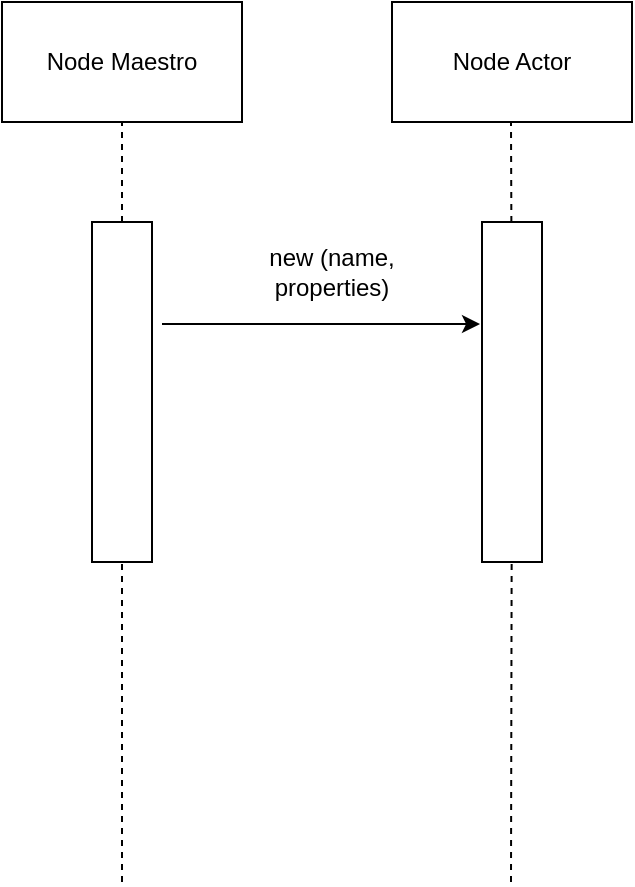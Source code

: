<mxfile version="15.7.3" type="github">
  <diagram id="F1QkG2a9lBtnIX4Pw5P4" name="Page-1">
    <mxGraphModel dx="1038" dy="564" grid="1" gridSize="10" guides="1" tooltips="1" connect="1" arrows="1" fold="1" page="1" pageScale="1" pageWidth="850" pageHeight="1100" math="0" shadow="0">
      <root>
        <mxCell id="0" />
        <mxCell id="1" parent="0" />
        <mxCell id="8QvIu1q6RG1TSwFraase-1" value="Node Maestro" style="rounded=0;whiteSpace=wrap;html=1;" vertex="1" parent="1">
          <mxGeometry x="100" y="80" width="120" height="60" as="geometry" />
        </mxCell>
        <mxCell id="8QvIu1q6RG1TSwFraase-2" value="Node Actor" style="rounded=0;whiteSpace=wrap;html=1;" vertex="1" parent="1">
          <mxGeometry x="295" y="80" width="120" height="60" as="geometry" />
        </mxCell>
        <mxCell id="8QvIu1q6RG1TSwFraase-4" value="" style="endArrow=none;dashed=1;html=1;rounded=0;startArrow=none;" edge="1" parent="1" source="8QvIu1q6RG1TSwFraase-7">
          <mxGeometry width="50" height="50" relative="1" as="geometry">
            <mxPoint x="160" y="520" as="sourcePoint" />
            <mxPoint x="160" y="140" as="targetPoint" />
          </mxGeometry>
        </mxCell>
        <mxCell id="8QvIu1q6RG1TSwFraase-5" value="" style="endArrow=none;dashed=1;html=1;rounded=0;startArrow=none;" edge="1" parent="1" source="8QvIu1q6RG1TSwFraase-10">
          <mxGeometry width="50" height="50" relative="1" as="geometry">
            <mxPoint x="354.5" y="520" as="sourcePoint" />
            <mxPoint x="354.5" y="140" as="targetPoint" />
          </mxGeometry>
        </mxCell>
        <mxCell id="8QvIu1q6RG1TSwFraase-7" value="" style="rounded=0;whiteSpace=wrap;html=1;" vertex="1" parent="1">
          <mxGeometry x="145" y="190" width="30" height="170" as="geometry" />
        </mxCell>
        <mxCell id="8QvIu1q6RG1TSwFraase-8" value="" style="endArrow=none;dashed=1;html=1;rounded=0;" edge="1" parent="1" target="8QvIu1q6RG1TSwFraase-7">
          <mxGeometry width="50" height="50" relative="1" as="geometry">
            <mxPoint x="160" y="520" as="sourcePoint" />
            <mxPoint x="160" y="140" as="targetPoint" />
          </mxGeometry>
        </mxCell>
        <mxCell id="8QvIu1q6RG1TSwFraase-10" value="" style="rounded=0;whiteSpace=wrap;html=1;" vertex="1" parent="1">
          <mxGeometry x="340" y="190" width="30" height="170" as="geometry" />
        </mxCell>
        <mxCell id="8QvIu1q6RG1TSwFraase-12" value="" style="endArrow=none;dashed=1;html=1;rounded=0;" edge="1" parent="1" target="8QvIu1q6RG1TSwFraase-10">
          <mxGeometry width="50" height="50" relative="1" as="geometry">
            <mxPoint x="354.5" y="520" as="sourcePoint" />
            <mxPoint x="354.5" y="140" as="targetPoint" />
          </mxGeometry>
        </mxCell>
        <mxCell id="8QvIu1q6RG1TSwFraase-13" value="" style="endArrow=classic;html=1;rounded=0;entryX=-0.033;entryY=0.3;entryDx=0;entryDy=0;entryPerimeter=0;" edge="1" parent="1" target="8QvIu1q6RG1TSwFraase-10">
          <mxGeometry relative="1" as="geometry">
            <mxPoint x="180" y="241" as="sourcePoint" />
            <mxPoint x="270" y="240" as="targetPoint" />
          </mxGeometry>
        </mxCell>
        <mxCell id="8QvIu1q6RG1TSwFraase-15" value="new (name, properties)" style="text;html=1;strokeColor=none;fillColor=none;align=center;verticalAlign=middle;whiteSpace=wrap;rounded=0;" vertex="1" parent="1">
          <mxGeometry x="220" y="200" width="90" height="30" as="geometry" />
        </mxCell>
      </root>
    </mxGraphModel>
  </diagram>
</mxfile>
